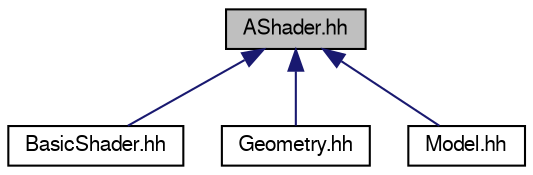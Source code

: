 digraph "AShader.hh"
{
  edge [fontname="FreeSans",fontsize="10",labelfontname="FreeSans",labelfontsize="10"];
  node [fontname="FreeSans",fontsize="10",shape=record];
  Node1 [label="AShader.hh",height=0.2,width=0.4,color="black", fillcolor="grey75", style="filled" fontcolor="black"];
  Node1 -> Node2 [dir="back",color="midnightblue",fontsize="10",style="solid",fontname="FreeSans"];
  Node2 [label="BasicShader.hh",height=0.2,width=0.4,color="black", fillcolor="white", style="filled",URL="$de/dd5/_basic_shader_8hh.html"];
  Node1 -> Node3 [dir="back",color="midnightblue",fontsize="10",style="solid",fontname="FreeSans"];
  Node3 [label="Geometry.hh",height=0.2,width=0.4,color="black", fillcolor="white", style="filled",URL="$df/d17/_geometry_8hh.html"];
  Node1 -> Node4 [dir="back",color="midnightblue",fontsize="10",style="solid",fontname="FreeSans"];
  Node4 [label="Model.hh",height=0.2,width=0.4,color="black", fillcolor="white", style="filled",URL="$d3/dff/_model_8hh.html"];
}
